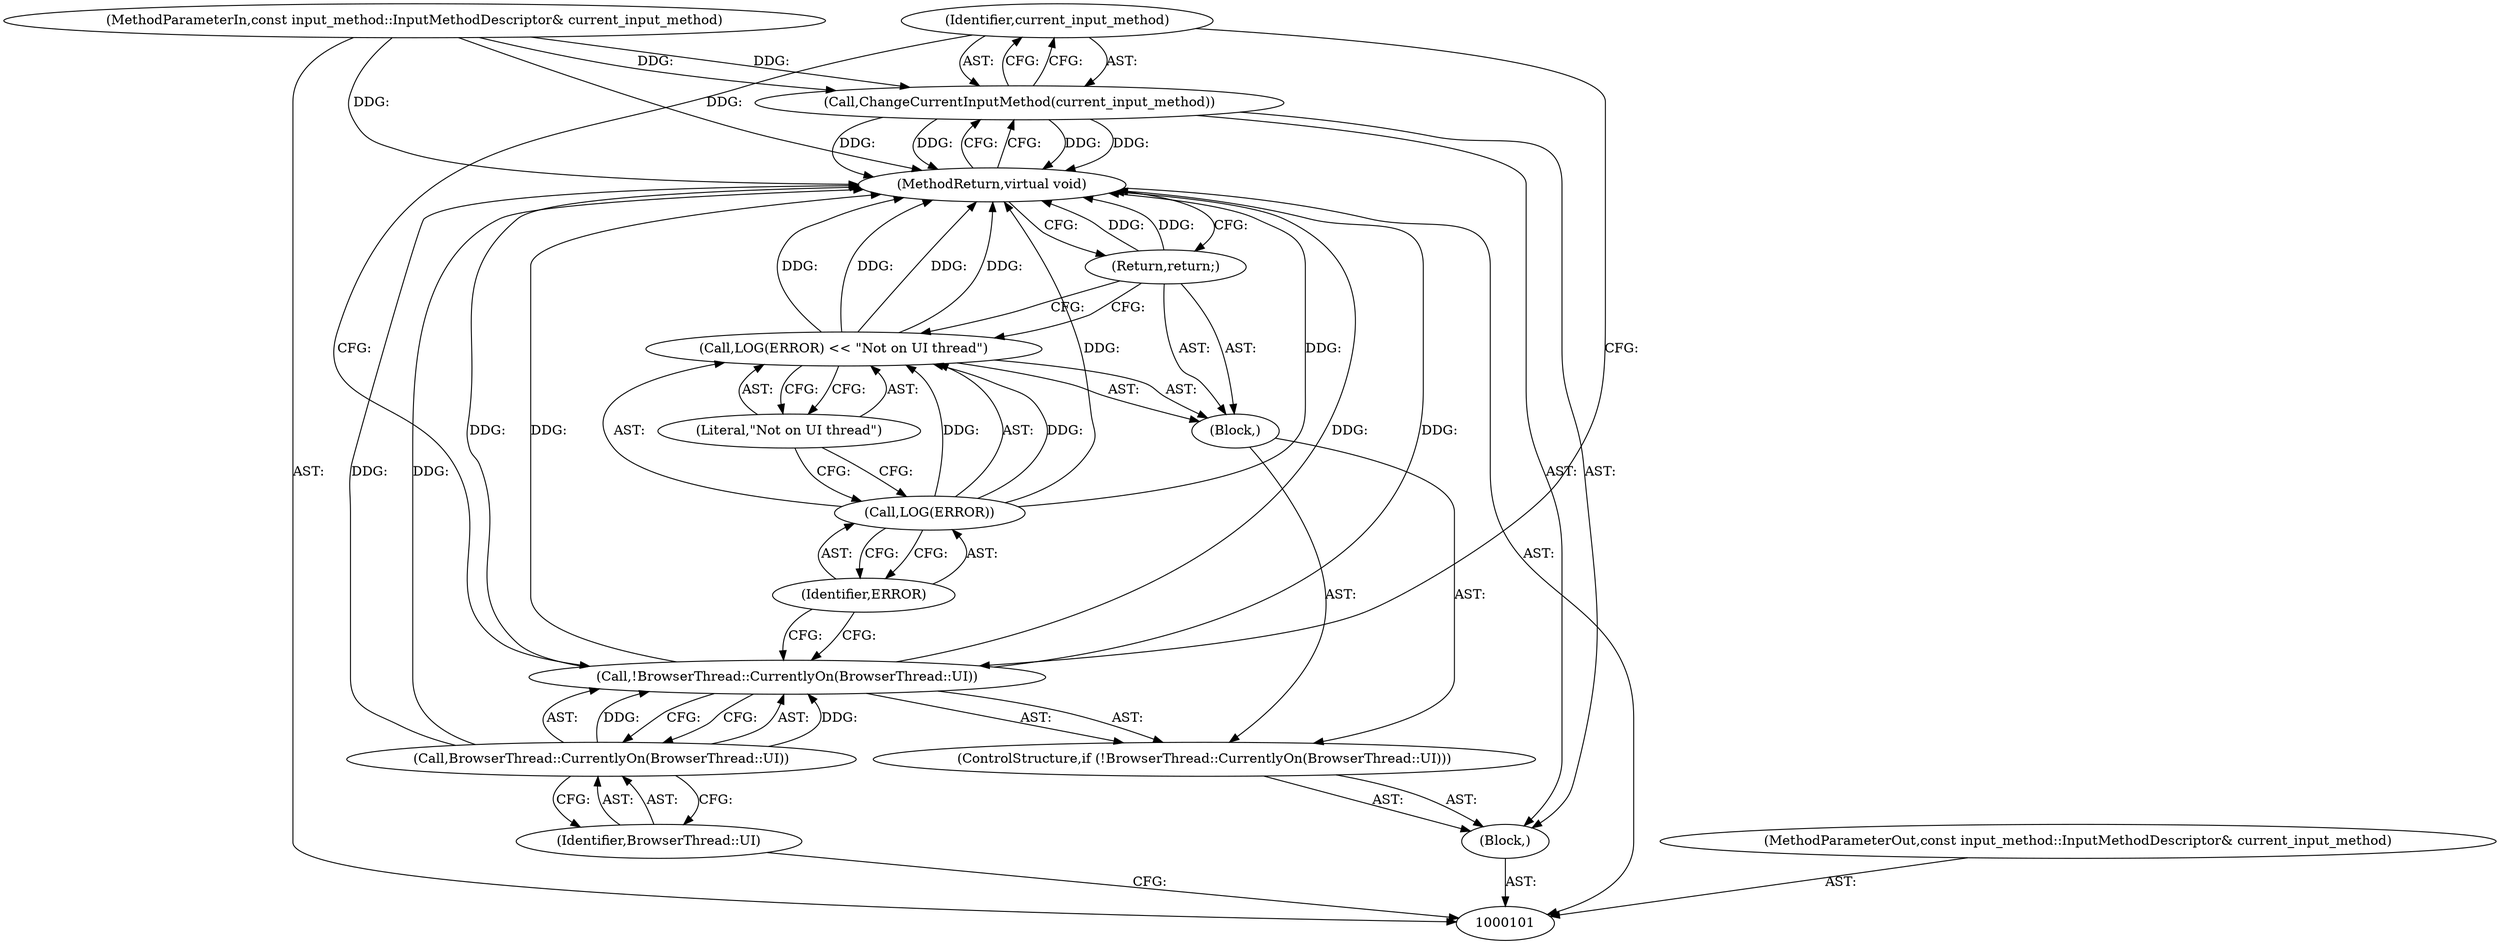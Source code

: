 digraph "0_Chrome_dc7b094a338c6c521f918f478e993f0f74bbea0d_19" {
"1000115" [label="(Identifier,current_input_method)"];
"1000114" [label="(Call,ChangeCurrentInputMethod(current_input_method))"];
"1000116" [label="(MethodReturn,virtual void)"];
"1000102" [label="(MethodParameterIn,const input_method::InputMethodDescriptor& current_input_method)"];
"1000144" [label="(MethodParameterOut,const input_method::InputMethodDescriptor& current_input_method)"];
"1000103" [label="(Block,)"];
"1000107" [label="(Identifier,BrowserThread::UI)"];
"1000104" [label="(ControlStructure,if (!BrowserThread::CurrentlyOn(BrowserThread::UI)))"];
"1000108" [label="(Block,)"];
"1000105" [label="(Call,!BrowserThread::CurrentlyOn(BrowserThread::UI))"];
"1000106" [label="(Call,BrowserThread::CurrentlyOn(BrowserThread::UI))"];
"1000111" [label="(Identifier,ERROR)"];
"1000112" [label="(Literal,\"Not on UI thread\")"];
"1000109" [label="(Call,LOG(ERROR) << \"Not on UI thread\")"];
"1000110" [label="(Call,LOG(ERROR))"];
"1000113" [label="(Return,return;)"];
"1000115" -> "1000114"  [label="AST: "];
"1000115" -> "1000105"  [label="CFG: "];
"1000114" -> "1000115"  [label="CFG: "];
"1000114" -> "1000103"  [label="AST: "];
"1000114" -> "1000115"  [label="CFG: "];
"1000115" -> "1000114"  [label="AST: "];
"1000116" -> "1000114"  [label="CFG: "];
"1000114" -> "1000116"  [label="DDG: "];
"1000114" -> "1000116"  [label="DDG: "];
"1000102" -> "1000114"  [label="DDG: "];
"1000116" -> "1000101"  [label="AST: "];
"1000116" -> "1000113"  [label="CFG: "];
"1000116" -> "1000114"  [label="CFG: "];
"1000106" -> "1000116"  [label="DDG: "];
"1000105" -> "1000116"  [label="DDG: "];
"1000105" -> "1000116"  [label="DDG: "];
"1000114" -> "1000116"  [label="DDG: "];
"1000114" -> "1000116"  [label="DDG: "];
"1000102" -> "1000116"  [label="DDG: "];
"1000109" -> "1000116"  [label="DDG: "];
"1000109" -> "1000116"  [label="DDG: "];
"1000110" -> "1000116"  [label="DDG: "];
"1000113" -> "1000116"  [label="DDG: "];
"1000102" -> "1000101"  [label="AST: "];
"1000102" -> "1000116"  [label="DDG: "];
"1000102" -> "1000114"  [label="DDG: "];
"1000144" -> "1000101"  [label="AST: "];
"1000103" -> "1000101"  [label="AST: "];
"1000104" -> "1000103"  [label="AST: "];
"1000114" -> "1000103"  [label="AST: "];
"1000107" -> "1000106"  [label="AST: "];
"1000107" -> "1000101"  [label="CFG: "];
"1000106" -> "1000107"  [label="CFG: "];
"1000104" -> "1000103"  [label="AST: "];
"1000105" -> "1000104"  [label="AST: "];
"1000108" -> "1000104"  [label="AST: "];
"1000108" -> "1000104"  [label="AST: "];
"1000109" -> "1000108"  [label="AST: "];
"1000113" -> "1000108"  [label="AST: "];
"1000105" -> "1000104"  [label="AST: "];
"1000105" -> "1000106"  [label="CFG: "];
"1000106" -> "1000105"  [label="AST: "];
"1000111" -> "1000105"  [label="CFG: "];
"1000115" -> "1000105"  [label="CFG: "];
"1000105" -> "1000116"  [label="DDG: "];
"1000105" -> "1000116"  [label="DDG: "];
"1000106" -> "1000105"  [label="DDG: "];
"1000106" -> "1000105"  [label="AST: "];
"1000106" -> "1000107"  [label="CFG: "];
"1000107" -> "1000106"  [label="AST: "];
"1000105" -> "1000106"  [label="CFG: "];
"1000106" -> "1000116"  [label="DDG: "];
"1000106" -> "1000105"  [label="DDG: "];
"1000111" -> "1000110"  [label="AST: "];
"1000111" -> "1000105"  [label="CFG: "];
"1000110" -> "1000111"  [label="CFG: "];
"1000112" -> "1000109"  [label="AST: "];
"1000112" -> "1000110"  [label="CFG: "];
"1000109" -> "1000112"  [label="CFG: "];
"1000109" -> "1000108"  [label="AST: "];
"1000109" -> "1000112"  [label="CFG: "];
"1000110" -> "1000109"  [label="AST: "];
"1000112" -> "1000109"  [label="AST: "];
"1000113" -> "1000109"  [label="CFG: "];
"1000109" -> "1000116"  [label="DDG: "];
"1000109" -> "1000116"  [label="DDG: "];
"1000110" -> "1000109"  [label="DDG: "];
"1000110" -> "1000109"  [label="AST: "];
"1000110" -> "1000111"  [label="CFG: "];
"1000111" -> "1000110"  [label="AST: "];
"1000112" -> "1000110"  [label="CFG: "];
"1000110" -> "1000116"  [label="DDG: "];
"1000110" -> "1000109"  [label="DDG: "];
"1000113" -> "1000108"  [label="AST: "];
"1000113" -> "1000109"  [label="CFG: "];
"1000116" -> "1000113"  [label="CFG: "];
"1000113" -> "1000116"  [label="DDG: "];
}

